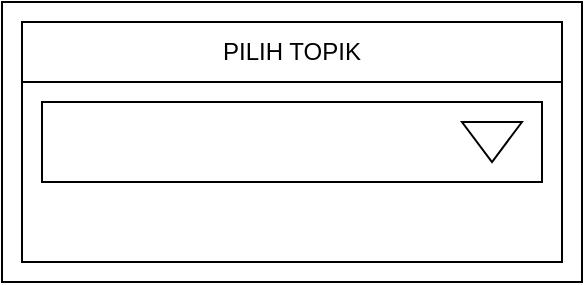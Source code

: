<mxfile version="15.8.9" type="github">
  <diagram id="296Wmk6omoyn7l4mUr7B" name="Page-1">
    <mxGraphModel dx="981" dy="486" grid="1" gridSize="10" guides="1" tooltips="1" connect="1" arrows="1" fold="1" page="1" pageScale="1" pageWidth="850" pageHeight="1100" math="0" shadow="0">
      <root>
        <mxCell id="0" />
        <mxCell id="1" parent="0" />
        <mxCell id="XR2YyGoq3q1wKr2OyNPq-9" value="" style="rounded=0;whiteSpace=wrap;html=1;" vertex="1" parent="1">
          <mxGeometry x="280" y="80" width="290" height="140" as="geometry" />
        </mxCell>
        <mxCell id="XR2YyGoq3q1wKr2OyNPq-10" value="" style="rounded=0;whiteSpace=wrap;html=1;" vertex="1" parent="1">
          <mxGeometry x="290" y="90" width="270" height="120" as="geometry" />
        </mxCell>
        <mxCell id="XR2YyGoq3q1wKr2OyNPq-12" value="" style="endArrow=none;html=1;rounded=0;" edge="1" parent="1">
          <mxGeometry width="50" height="50" relative="1" as="geometry">
            <mxPoint x="290" y="120" as="sourcePoint" />
            <mxPoint x="560" y="120" as="targetPoint" />
          </mxGeometry>
        </mxCell>
        <mxCell id="XR2YyGoq3q1wKr2OyNPq-13" value="PILIH TOPIK" style="text;html=1;strokeColor=none;fillColor=none;align=center;verticalAlign=middle;whiteSpace=wrap;rounded=0;" vertex="1" parent="1">
          <mxGeometry x="370" y="90" width="110" height="30" as="geometry" />
        </mxCell>
        <mxCell id="XR2YyGoq3q1wKr2OyNPq-14" value="" style="rounded=0;whiteSpace=wrap;html=1;" vertex="1" parent="1">
          <mxGeometry x="300" y="130" width="250" height="40" as="geometry" />
        </mxCell>
        <mxCell id="XR2YyGoq3q1wKr2OyNPq-15" value="" style="triangle;whiteSpace=wrap;html=1;rotation=90;" vertex="1" parent="1">
          <mxGeometry x="515" y="135" width="20" height="30" as="geometry" />
        </mxCell>
      </root>
    </mxGraphModel>
  </diagram>
</mxfile>
